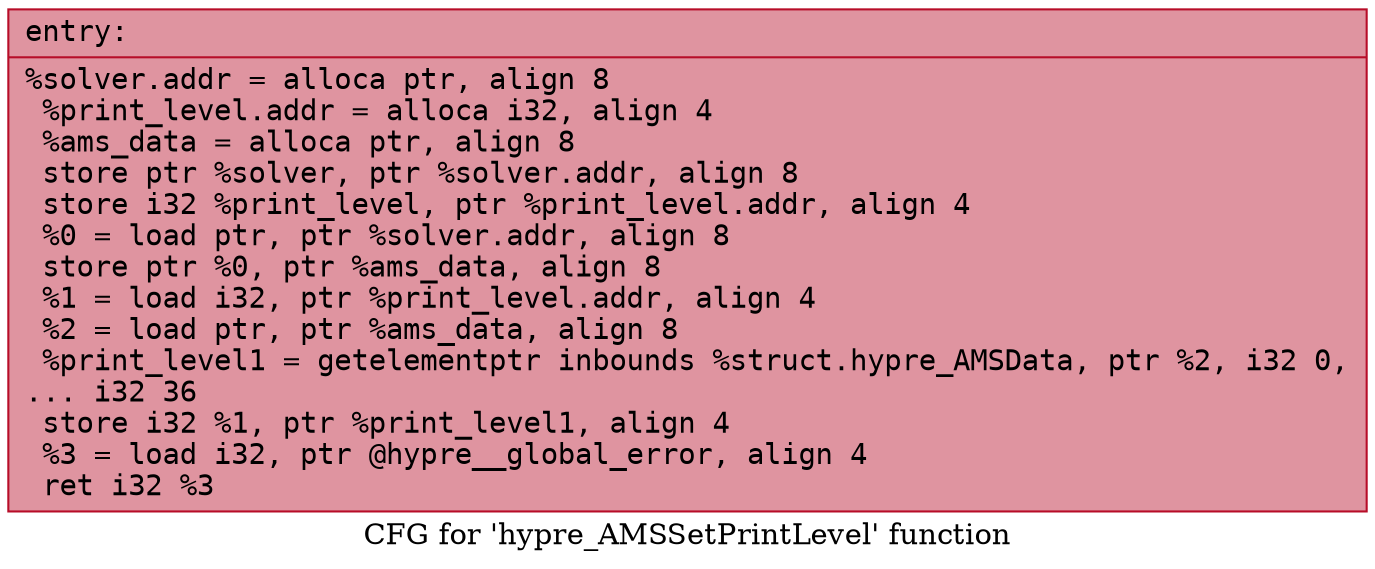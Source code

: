 digraph "CFG for 'hypre_AMSSetPrintLevel' function" {
	label="CFG for 'hypre_AMSSetPrintLevel' function";

	Node0x56058d79c540 [shape=record,color="#b70d28ff", style=filled, fillcolor="#b70d2870" fontname="Courier",label="{entry:\l|  %solver.addr = alloca ptr, align 8\l  %print_level.addr = alloca i32, align 4\l  %ams_data = alloca ptr, align 8\l  store ptr %solver, ptr %solver.addr, align 8\l  store i32 %print_level, ptr %print_level.addr, align 4\l  %0 = load ptr, ptr %solver.addr, align 8\l  store ptr %0, ptr %ams_data, align 8\l  %1 = load i32, ptr %print_level.addr, align 4\l  %2 = load ptr, ptr %ams_data, align 8\l  %print_level1 = getelementptr inbounds %struct.hypre_AMSData, ptr %2, i32 0,\l... i32 36\l  store i32 %1, ptr %print_level1, align 4\l  %3 = load i32, ptr @hypre__global_error, align 4\l  ret i32 %3\l}"];
}
